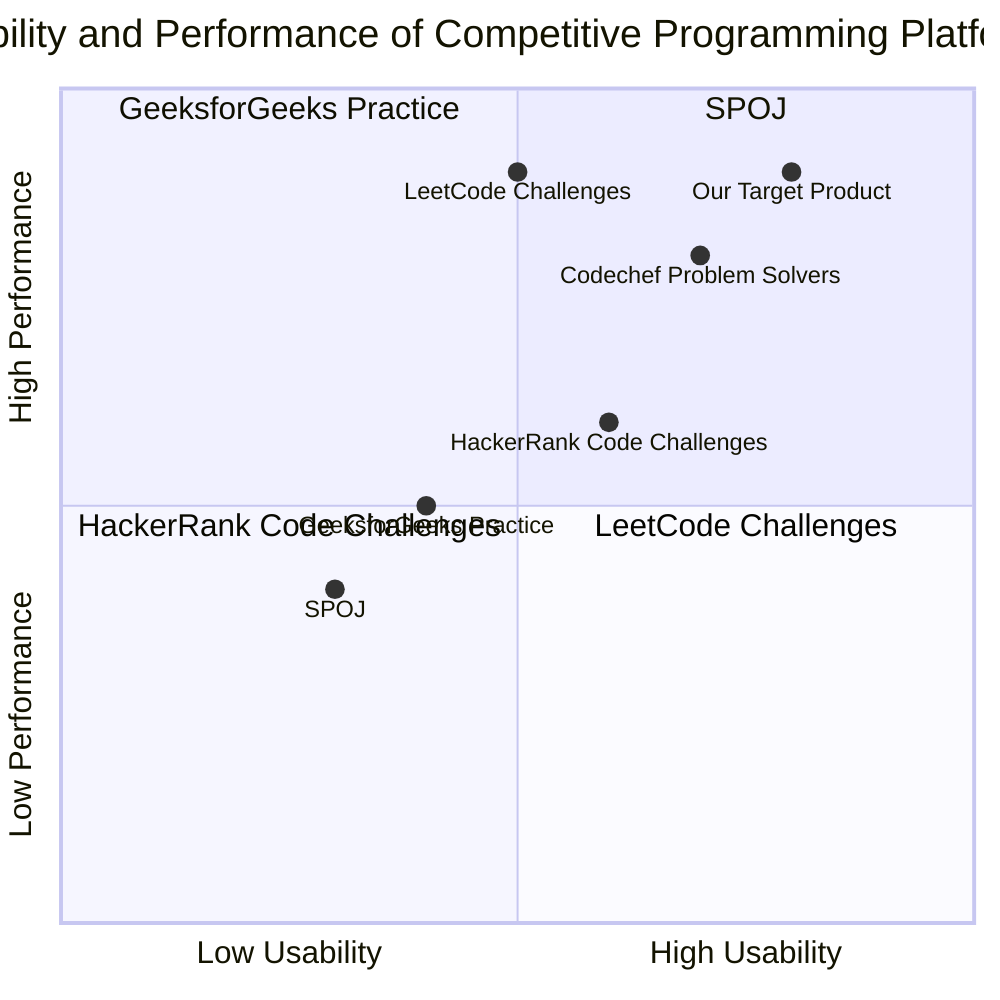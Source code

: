 quadrantChart
    title "Usability and Performance of Competitive Programming Platforms"
    x-axis "Low Usability" --> "High Usability"
    y-axis "Low Performance" --> "High Performance"
    quadrant-1 "SPOJ"
    quadrant-2 "GeeksforGeeks Practice"
    quadrant-3 "HackerRank Code Challenges"
    quadrant-4 "LeetCode Challenges"
    "Codechef Problem Solvers": [0.7, 0.8]
    "HackerRank Code Challenges": [0.6, 0.6]
    "LeetCode Challenges": [0.5, 0.9]
    "GeeksforGeeks Practice": [0.4, 0.5]
    "SPOJ": [0.3, 0.4]
    "Our Target Product": [0.8, 0.9]
